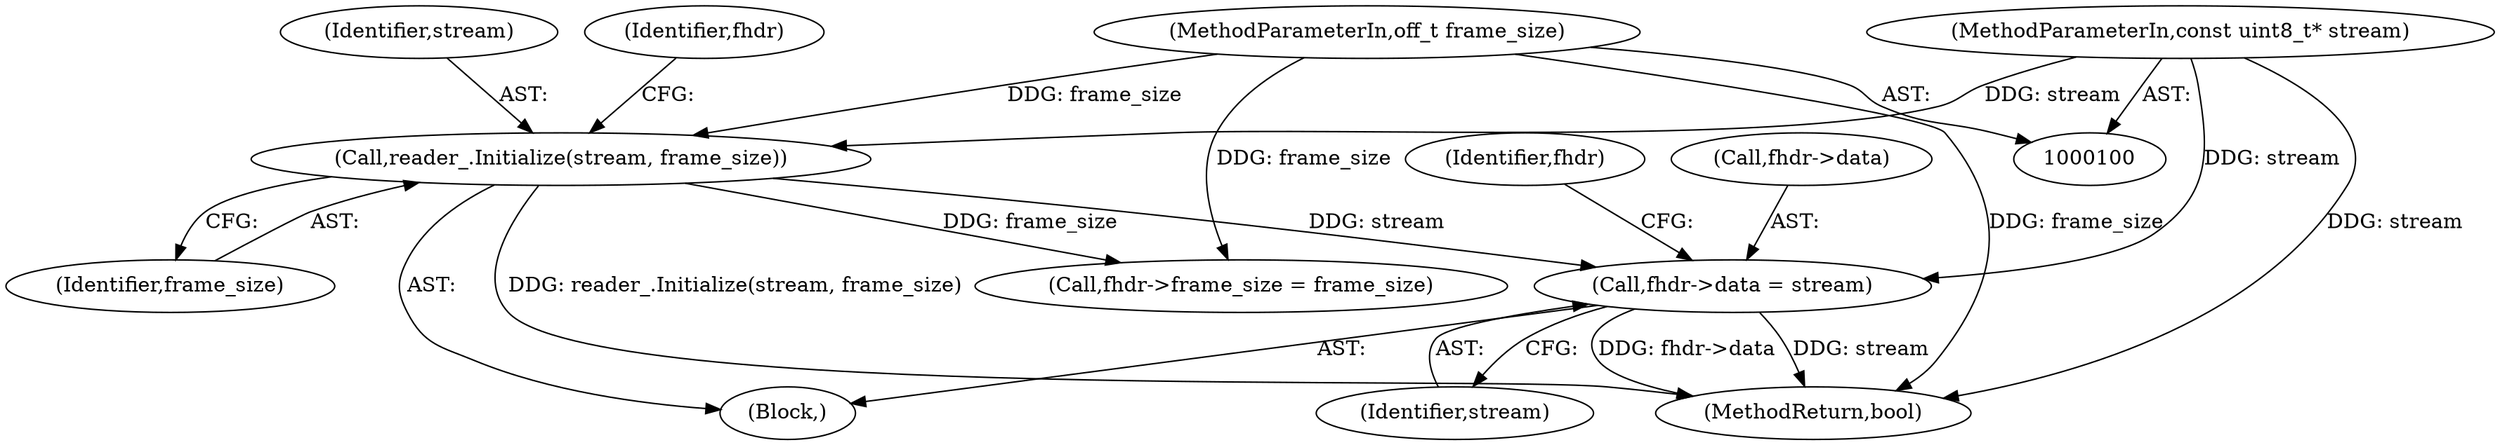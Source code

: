 digraph "0_Chrome_27c68f543e5eba779902447445dfb05ec3f5bf75_15@pointer" {
"1000108" [label="(Call,fhdr->data = stream)"];
"1000105" [label="(Call,reader_.Initialize(stream, frame_size))"];
"1000101" [label="(MethodParameterIn,const uint8_t* stream)"];
"1000102" [label="(MethodParameterIn,off_t frame_size)"];
"1000106" [label="(Identifier,stream)"];
"1000437" [label="(MethodReturn,bool)"];
"1000105" [label="(Call,reader_.Initialize(stream, frame_size))"];
"1000101" [label="(MethodParameterIn,const uint8_t* stream)"];
"1000113" [label="(Call,fhdr->frame_size = frame_size)"];
"1000104" [label="(Block,)"];
"1000109" [label="(Call,fhdr->data)"];
"1000108" [label="(Call,fhdr->data = stream)"];
"1000107" [label="(Identifier,frame_size)"];
"1000112" [label="(Identifier,stream)"];
"1000110" [label="(Identifier,fhdr)"];
"1000102" [label="(MethodParameterIn,off_t frame_size)"];
"1000115" [label="(Identifier,fhdr)"];
"1000108" -> "1000104"  [label="AST: "];
"1000108" -> "1000112"  [label="CFG: "];
"1000109" -> "1000108"  [label="AST: "];
"1000112" -> "1000108"  [label="AST: "];
"1000115" -> "1000108"  [label="CFG: "];
"1000108" -> "1000437"  [label="DDG: stream"];
"1000108" -> "1000437"  [label="DDG: fhdr->data"];
"1000105" -> "1000108"  [label="DDG: stream"];
"1000101" -> "1000108"  [label="DDG: stream"];
"1000105" -> "1000104"  [label="AST: "];
"1000105" -> "1000107"  [label="CFG: "];
"1000106" -> "1000105"  [label="AST: "];
"1000107" -> "1000105"  [label="AST: "];
"1000110" -> "1000105"  [label="CFG: "];
"1000105" -> "1000437"  [label="DDG: reader_.Initialize(stream, frame_size)"];
"1000101" -> "1000105"  [label="DDG: stream"];
"1000102" -> "1000105"  [label="DDG: frame_size"];
"1000105" -> "1000113"  [label="DDG: frame_size"];
"1000101" -> "1000100"  [label="AST: "];
"1000101" -> "1000437"  [label="DDG: stream"];
"1000102" -> "1000100"  [label="AST: "];
"1000102" -> "1000437"  [label="DDG: frame_size"];
"1000102" -> "1000113"  [label="DDG: frame_size"];
}
